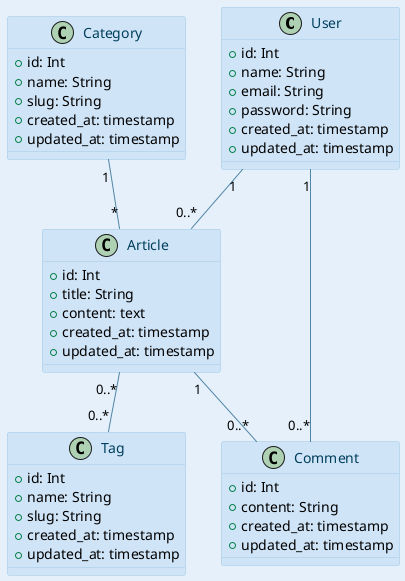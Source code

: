 @startuml
skinparam backgroundColor #E6F0FA
skinparam classBackgroundColor #D0E4F7
skinparam classBorderColor #A0C8E5
skinparam classArrowColor #5085A5
skinparam classFontColor #003F5C

class User {
    +id: Int
    +name: String
    +email: String
    +password: String
    +created_at: timestamp
    +updated_at: timestamp
}
class Article {
    +id: Int
    +title: String
    +content: text
    +created_at: timestamp
    +updated_at: timestamp
}

class Category {
    +id: Int
    +name: String
    +slug: String
    +created_at: timestamp
    +updated_at: timestamp
}
class Tag {
    +id: Int
    +name: String
    +slug: String
    +created_at: timestamp
    +updated_at: timestamp
}
class Comment {
    +id: Int
    +content: String
    +created_at: timestamp
    +updated_at: timestamp
}

Category "1" -- "*" Article 
Article "0..*" -- "0..*" Tag 
Article "1" -- "0..*" Comment 
User "1" -- "0..*" Comment 
User "1" -- "0..*" Article 
@enduml
